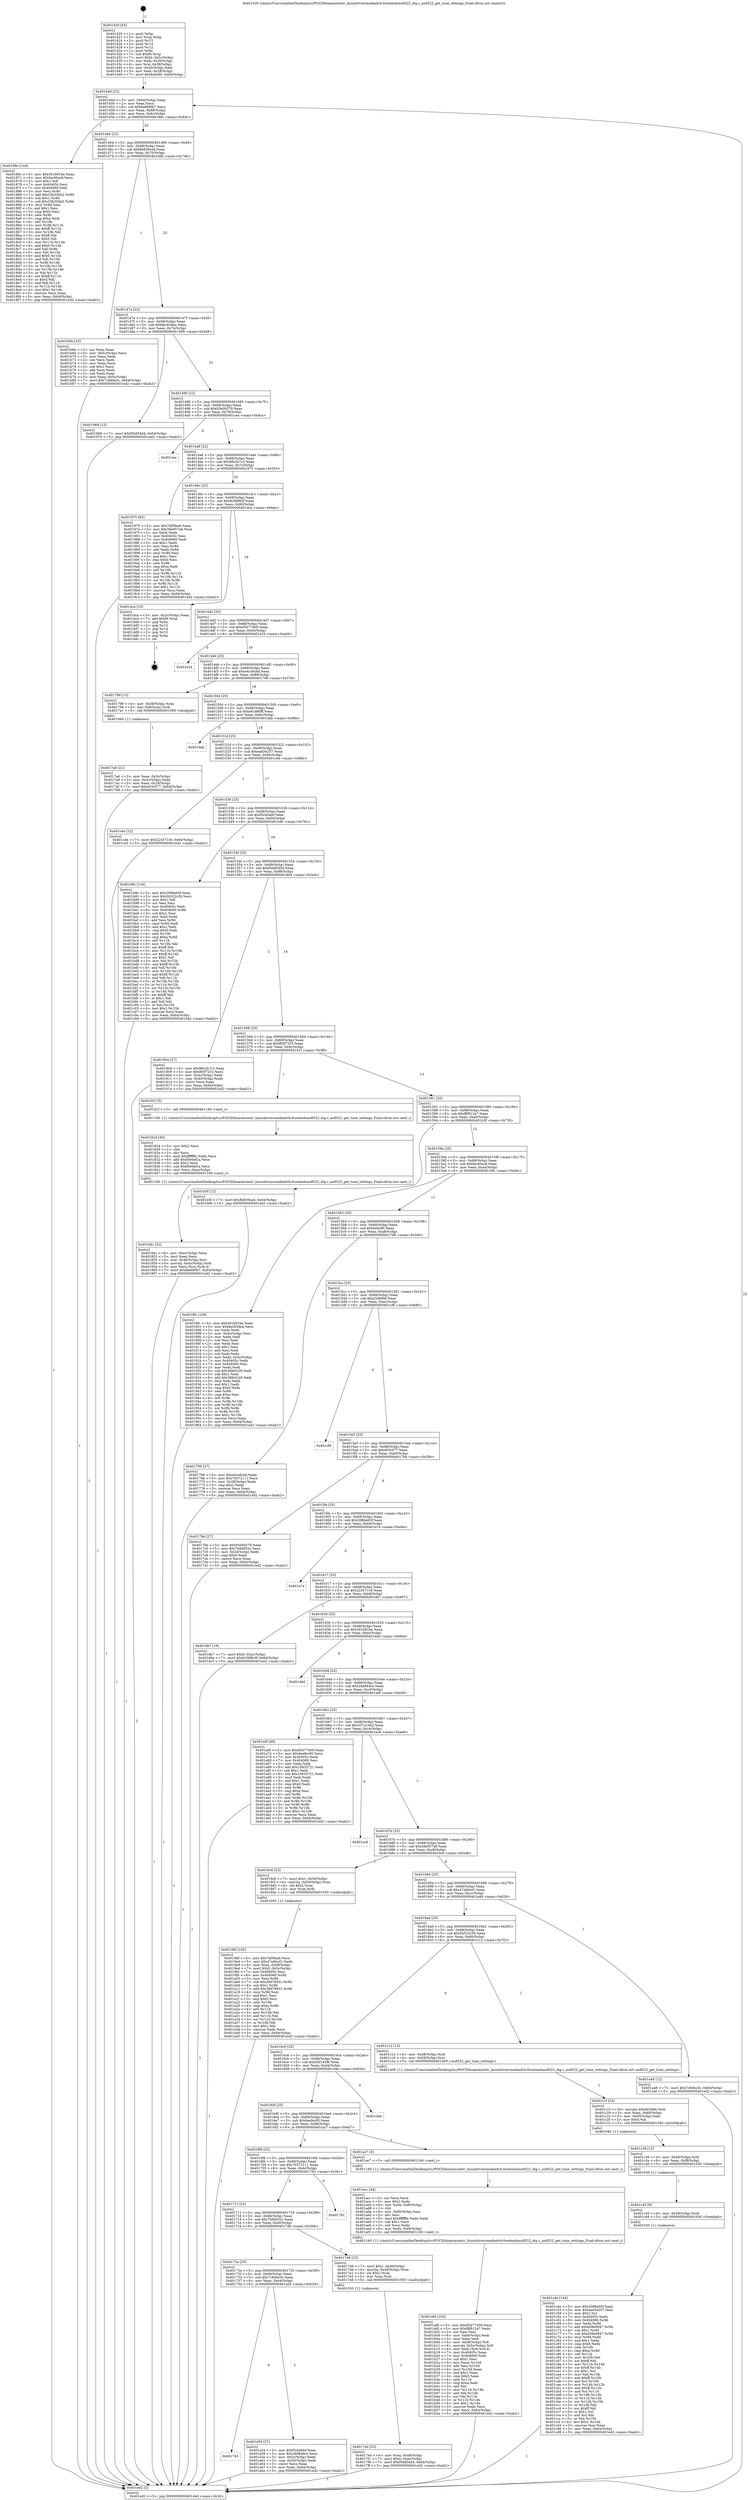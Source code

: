 digraph "0x401420" {
  label = "0x401420 (/mnt/c/Users/mathe/Desktop/tcc/POCII/binaries/extr_linuxdriversmediadvb-frontendsau8522_dig.c_au8522_get_tune_settings_Final-ollvm.out::main(0))"
  labelloc = "t"
  node[shape=record]

  Entry [label="",width=0.3,height=0.3,shape=circle,fillcolor=black,style=filled]
  "0x40144d" [label="{
     0x40144d [23]\l
     | [instrs]\l
     &nbsp;&nbsp;0x40144d \<+3\>: mov -0x64(%rbp),%eax\l
     &nbsp;&nbsp;0x401450 \<+2\>: mov %eax,%ecx\l
     &nbsp;&nbsp;0x401452 \<+6\>: sub $0x8a6fd0b7,%ecx\l
     &nbsp;&nbsp;0x401458 \<+3\>: mov %eax,-0x68(%rbp)\l
     &nbsp;&nbsp;0x40145b \<+3\>: mov %ecx,-0x6c(%rbp)\l
     &nbsp;&nbsp;0x40145e \<+6\>: je 000000000040186c \<main+0x44c\>\l
  }"]
  "0x40186c" [label="{
     0x40186c [144]\l
     | [instrs]\l
     &nbsp;&nbsp;0x40186c \<+5\>: mov $0x301b91be,%eax\l
     &nbsp;&nbsp;0x401871 \<+5\>: mov $0xfac85ac8,%ecx\l
     &nbsp;&nbsp;0x401876 \<+2\>: mov $0x1,%dl\l
     &nbsp;&nbsp;0x401878 \<+7\>: mov 0x40405c,%esi\l
     &nbsp;&nbsp;0x40187f \<+7\>: mov 0x404060,%edi\l
     &nbsp;&nbsp;0x401886 \<+3\>: mov %esi,%r8d\l
     &nbsp;&nbsp;0x401889 \<+7\>: add $0x33b35bb2,%r8d\l
     &nbsp;&nbsp;0x401890 \<+4\>: sub $0x1,%r8d\l
     &nbsp;&nbsp;0x401894 \<+7\>: sub $0x33b35bb2,%r8d\l
     &nbsp;&nbsp;0x40189b \<+4\>: imul %r8d,%esi\l
     &nbsp;&nbsp;0x40189f \<+3\>: and $0x1,%esi\l
     &nbsp;&nbsp;0x4018a2 \<+3\>: cmp $0x0,%esi\l
     &nbsp;&nbsp;0x4018a5 \<+4\>: sete %r9b\l
     &nbsp;&nbsp;0x4018a9 \<+3\>: cmp $0xa,%edi\l
     &nbsp;&nbsp;0x4018ac \<+4\>: setl %r10b\l
     &nbsp;&nbsp;0x4018b0 \<+3\>: mov %r9b,%r11b\l
     &nbsp;&nbsp;0x4018b3 \<+4\>: xor $0xff,%r11b\l
     &nbsp;&nbsp;0x4018b7 \<+3\>: mov %r10b,%bl\l
     &nbsp;&nbsp;0x4018ba \<+3\>: xor $0xff,%bl\l
     &nbsp;&nbsp;0x4018bd \<+3\>: xor $0x0,%dl\l
     &nbsp;&nbsp;0x4018c0 \<+3\>: mov %r11b,%r14b\l
     &nbsp;&nbsp;0x4018c3 \<+4\>: and $0x0,%r14b\l
     &nbsp;&nbsp;0x4018c7 \<+3\>: and %dl,%r9b\l
     &nbsp;&nbsp;0x4018ca \<+3\>: mov %bl,%r15b\l
     &nbsp;&nbsp;0x4018cd \<+4\>: and $0x0,%r15b\l
     &nbsp;&nbsp;0x4018d1 \<+3\>: and %dl,%r10b\l
     &nbsp;&nbsp;0x4018d4 \<+3\>: or %r9b,%r14b\l
     &nbsp;&nbsp;0x4018d7 \<+3\>: or %r10b,%r15b\l
     &nbsp;&nbsp;0x4018da \<+3\>: xor %r15b,%r14b\l
     &nbsp;&nbsp;0x4018dd \<+3\>: or %bl,%r11b\l
     &nbsp;&nbsp;0x4018e0 \<+4\>: xor $0xff,%r11b\l
     &nbsp;&nbsp;0x4018e4 \<+3\>: or $0x0,%dl\l
     &nbsp;&nbsp;0x4018e7 \<+3\>: and %dl,%r11b\l
     &nbsp;&nbsp;0x4018ea \<+3\>: or %r11b,%r14b\l
     &nbsp;&nbsp;0x4018ed \<+4\>: test $0x1,%r14b\l
     &nbsp;&nbsp;0x4018f1 \<+3\>: cmovne %ecx,%eax\l
     &nbsp;&nbsp;0x4018f4 \<+3\>: mov %eax,-0x64(%rbp)\l
     &nbsp;&nbsp;0x4018f7 \<+5\>: jmp 0000000000401ed2 \<main+0xab2\>\l
  }"]
  "0x401464" [label="{
     0x401464 [22]\l
     | [instrs]\l
     &nbsp;&nbsp;0x401464 \<+5\>: jmp 0000000000401469 \<main+0x49\>\l
     &nbsp;&nbsp;0x401469 \<+3\>: mov -0x68(%rbp),%eax\l
     &nbsp;&nbsp;0x40146c \<+5\>: sub $0x8b839ca4,%eax\l
     &nbsp;&nbsp;0x401471 \<+3\>: mov %eax,-0x70(%rbp)\l
     &nbsp;&nbsp;0x401474 \<+6\>: je 0000000000401b6b \<main+0x74b\>\l
  }"]
  Exit [label="",width=0.3,height=0.3,shape=circle,fillcolor=black,style=filled,peripheries=2]
  "0x401b6b" [label="{
     0x401b6b [33]\l
     | [instrs]\l
     &nbsp;&nbsp;0x401b6b \<+2\>: xor %eax,%eax\l
     &nbsp;&nbsp;0x401b6d \<+3\>: mov -0x5c(%rbp),%ecx\l
     &nbsp;&nbsp;0x401b70 \<+2\>: mov %eax,%edx\l
     &nbsp;&nbsp;0x401b72 \<+2\>: sub %ecx,%edx\l
     &nbsp;&nbsp;0x401b74 \<+2\>: mov %eax,%ecx\l
     &nbsp;&nbsp;0x401b76 \<+3\>: sub $0x1,%ecx\l
     &nbsp;&nbsp;0x401b79 \<+2\>: add %ecx,%edx\l
     &nbsp;&nbsp;0x401b7b \<+2\>: sub %edx,%eax\l
     &nbsp;&nbsp;0x401b7d \<+3\>: mov %eax,-0x5c(%rbp)\l
     &nbsp;&nbsp;0x401b80 \<+7\>: movl $0x7c9d0e3c,-0x64(%rbp)\l
     &nbsp;&nbsp;0x401b87 \<+5\>: jmp 0000000000401ed2 \<main+0xab2\>\l
  }"]
  "0x40147a" [label="{
     0x40147a [22]\l
     | [instrs]\l
     &nbsp;&nbsp;0x40147a \<+5\>: jmp 000000000040147f \<main+0x5f\>\l
     &nbsp;&nbsp;0x40147f \<+3\>: mov -0x68(%rbp),%eax\l
     &nbsp;&nbsp;0x401482 \<+5\>: sub $0x8ec83dea,%eax\l
     &nbsp;&nbsp;0x401487 \<+3\>: mov %eax,-0x74(%rbp)\l
     &nbsp;&nbsp;0x40148a \<+6\>: je 0000000000401969 \<main+0x549\>\l
  }"]
  "0x401c4e" [label="{
     0x401c4e [144]\l
     | [instrs]\l
     &nbsp;&nbsp;0x401c4e \<+5\>: mov $0x2088e65f,%eax\l
     &nbsp;&nbsp;0x401c53 \<+5\>: mov $0xead34257,%esi\l
     &nbsp;&nbsp;0x401c58 \<+2\>: mov $0x1,%cl\l
     &nbsp;&nbsp;0x401c5a \<+7\>: mov 0x40405c,%edx\l
     &nbsp;&nbsp;0x401c61 \<+8\>: mov 0x404060,%r8d\l
     &nbsp;&nbsp;0x401c69 \<+3\>: mov %edx,%r9d\l
     &nbsp;&nbsp;0x401c6c \<+7\>: add $0xb58e9947,%r9d\l
     &nbsp;&nbsp;0x401c73 \<+4\>: sub $0x1,%r9d\l
     &nbsp;&nbsp;0x401c77 \<+7\>: sub $0xb58e9947,%r9d\l
     &nbsp;&nbsp;0x401c7e \<+4\>: imul %r9d,%edx\l
     &nbsp;&nbsp;0x401c82 \<+3\>: and $0x1,%edx\l
     &nbsp;&nbsp;0x401c85 \<+3\>: cmp $0x0,%edx\l
     &nbsp;&nbsp;0x401c88 \<+4\>: sete %r10b\l
     &nbsp;&nbsp;0x401c8c \<+4\>: cmp $0xa,%r8d\l
     &nbsp;&nbsp;0x401c90 \<+4\>: setl %r11b\l
     &nbsp;&nbsp;0x401c94 \<+3\>: mov %r10b,%bl\l
     &nbsp;&nbsp;0x401c97 \<+3\>: xor $0xff,%bl\l
     &nbsp;&nbsp;0x401c9a \<+3\>: mov %r11b,%r14b\l
     &nbsp;&nbsp;0x401c9d \<+4\>: xor $0xff,%r14b\l
     &nbsp;&nbsp;0x401ca1 \<+3\>: xor $0x1,%cl\l
     &nbsp;&nbsp;0x401ca4 \<+3\>: mov %bl,%r15b\l
     &nbsp;&nbsp;0x401ca7 \<+4\>: and $0xff,%r15b\l
     &nbsp;&nbsp;0x401cab \<+3\>: and %cl,%r10b\l
     &nbsp;&nbsp;0x401cae \<+3\>: mov %r14b,%r12b\l
     &nbsp;&nbsp;0x401cb1 \<+4\>: and $0xff,%r12b\l
     &nbsp;&nbsp;0x401cb5 \<+3\>: and %cl,%r11b\l
     &nbsp;&nbsp;0x401cb8 \<+3\>: or %r10b,%r15b\l
     &nbsp;&nbsp;0x401cbb \<+3\>: or %r11b,%r12b\l
     &nbsp;&nbsp;0x401cbe \<+3\>: xor %r12b,%r15b\l
     &nbsp;&nbsp;0x401cc1 \<+3\>: or %r14b,%bl\l
     &nbsp;&nbsp;0x401cc4 \<+3\>: xor $0xff,%bl\l
     &nbsp;&nbsp;0x401cc7 \<+3\>: or $0x1,%cl\l
     &nbsp;&nbsp;0x401cca \<+2\>: and %cl,%bl\l
     &nbsp;&nbsp;0x401ccc \<+3\>: or %bl,%r15b\l
     &nbsp;&nbsp;0x401ccf \<+4\>: test $0x1,%r15b\l
     &nbsp;&nbsp;0x401cd3 \<+3\>: cmovne %esi,%eax\l
     &nbsp;&nbsp;0x401cd6 \<+3\>: mov %eax,-0x64(%rbp)\l
     &nbsp;&nbsp;0x401cd9 \<+5\>: jmp 0000000000401ed2 \<main+0xab2\>\l
  }"]
  "0x401969" [label="{
     0x401969 [12]\l
     | [instrs]\l
     &nbsp;&nbsp;0x401969 \<+7\>: movl $0xf5dd54d4,-0x64(%rbp)\l
     &nbsp;&nbsp;0x401970 \<+5\>: jmp 0000000000401ed2 \<main+0xab2\>\l
  }"]
  "0x401490" [label="{
     0x401490 [22]\l
     | [instrs]\l
     &nbsp;&nbsp;0x401490 \<+5\>: jmp 0000000000401495 \<main+0x75\>\l
     &nbsp;&nbsp;0x401495 \<+3\>: mov -0x68(%rbp),%eax\l
     &nbsp;&nbsp;0x401498 \<+5\>: sub $0x93e0b579,%eax\l
     &nbsp;&nbsp;0x40149d \<+3\>: mov %eax,-0x78(%rbp)\l
     &nbsp;&nbsp;0x4014a0 \<+6\>: je 0000000000401cea \<main+0x8ca\>\l
  }"]
  "0x401c45" [label="{
     0x401c45 [9]\l
     | [instrs]\l
     &nbsp;&nbsp;0x401c45 \<+4\>: mov -0x58(%rbp),%rdi\l
     &nbsp;&nbsp;0x401c49 \<+5\>: call 0000000000401030 \<free@plt\>\l
     | [calls]\l
     &nbsp;&nbsp;0x401030 \{1\} (unknown)\l
  }"]
  "0x401cea" [label="{
     0x401cea\l
  }", style=dashed]
  "0x4014a6" [label="{
     0x4014a6 [22]\l
     | [instrs]\l
     &nbsp;&nbsp;0x4014a6 \<+5\>: jmp 00000000004014ab \<main+0x8b\>\l
     &nbsp;&nbsp;0x4014ab \<+3\>: mov -0x68(%rbp),%eax\l
     &nbsp;&nbsp;0x4014ae \<+5\>: sub $0x98c2b7c3,%eax\l
     &nbsp;&nbsp;0x4014b3 \<+3\>: mov %eax,-0x7c(%rbp)\l
     &nbsp;&nbsp;0x4014b6 \<+6\>: je 0000000000401975 \<main+0x555\>\l
  }"]
  "0x401c36" [label="{
     0x401c36 [15]\l
     | [instrs]\l
     &nbsp;&nbsp;0x401c36 \<+4\>: mov -0x48(%rbp),%rdi\l
     &nbsp;&nbsp;0x401c3a \<+6\>: mov %eax,-0xf8(%rbp)\l
     &nbsp;&nbsp;0x401c40 \<+5\>: call 0000000000401030 \<free@plt\>\l
     | [calls]\l
     &nbsp;&nbsp;0x401030 \{1\} (unknown)\l
  }"]
  "0x401975" [label="{
     0x401975 [83]\l
     | [instrs]\l
     &nbsp;&nbsp;0x401975 \<+5\>: mov $0x7df5fea9,%eax\l
     &nbsp;&nbsp;0x40197a \<+5\>: mov $0x3de957a8,%ecx\l
     &nbsp;&nbsp;0x40197f \<+2\>: xor %edx,%edx\l
     &nbsp;&nbsp;0x401981 \<+7\>: mov 0x40405c,%esi\l
     &nbsp;&nbsp;0x401988 \<+7\>: mov 0x404060,%edi\l
     &nbsp;&nbsp;0x40198f \<+3\>: sub $0x1,%edx\l
     &nbsp;&nbsp;0x401992 \<+3\>: mov %esi,%r8d\l
     &nbsp;&nbsp;0x401995 \<+3\>: add %edx,%r8d\l
     &nbsp;&nbsp;0x401998 \<+4\>: imul %r8d,%esi\l
     &nbsp;&nbsp;0x40199c \<+3\>: and $0x1,%esi\l
     &nbsp;&nbsp;0x40199f \<+3\>: cmp $0x0,%esi\l
     &nbsp;&nbsp;0x4019a2 \<+4\>: sete %r9b\l
     &nbsp;&nbsp;0x4019a6 \<+3\>: cmp $0xa,%edi\l
     &nbsp;&nbsp;0x4019a9 \<+4\>: setl %r10b\l
     &nbsp;&nbsp;0x4019ad \<+3\>: mov %r9b,%r11b\l
     &nbsp;&nbsp;0x4019b0 \<+3\>: and %r10b,%r11b\l
     &nbsp;&nbsp;0x4019b3 \<+3\>: xor %r10b,%r9b\l
     &nbsp;&nbsp;0x4019b6 \<+3\>: or %r9b,%r11b\l
     &nbsp;&nbsp;0x4019b9 \<+4\>: test $0x1,%r11b\l
     &nbsp;&nbsp;0x4019bd \<+3\>: cmovne %ecx,%eax\l
     &nbsp;&nbsp;0x4019c0 \<+3\>: mov %eax,-0x64(%rbp)\l
     &nbsp;&nbsp;0x4019c3 \<+5\>: jmp 0000000000401ed2 \<main+0xab2\>\l
  }"]
  "0x4014bc" [label="{
     0x4014bc [22]\l
     | [instrs]\l
     &nbsp;&nbsp;0x4014bc \<+5\>: jmp 00000000004014c1 \<main+0xa1\>\l
     &nbsp;&nbsp;0x4014c1 \<+3\>: mov -0x68(%rbp),%eax\l
     &nbsp;&nbsp;0x4014c4 \<+5\>: sub $0x9c588b3f,%eax\l
     &nbsp;&nbsp;0x4014c9 \<+3\>: mov %eax,-0x80(%rbp)\l
     &nbsp;&nbsp;0x4014cc \<+6\>: je 0000000000401dca \<main+0x9aa\>\l
  }"]
  "0x401c1f" [label="{
     0x401c1f [23]\l
     | [instrs]\l
     &nbsp;&nbsp;0x401c1f \<+10\>: movabs $0x4020b6,%rdi\l
     &nbsp;&nbsp;0x401c29 \<+3\>: mov %eax,-0x60(%rbp)\l
     &nbsp;&nbsp;0x401c2c \<+3\>: mov -0x60(%rbp),%esi\l
     &nbsp;&nbsp;0x401c2f \<+2\>: mov $0x0,%al\l
     &nbsp;&nbsp;0x401c31 \<+5\>: call 0000000000401040 \<printf@plt\>\l
     | [calls]\l
     &nbsp;&nbsp;0x401040 \{1\} (unknown)\l
  }"]
  "0x401dca" [label="{
     0x401dca [19]\l
     | [instrs]\l
     &nbsp;&nbsp;0x401dca \<+3\>: mov -0x2c(%rbp),%eax\l
     &nbsp;&nbsp;0x401dcd \<+7\>: add $0xf0,%rsp\l
     &nbsp;&nbsp;0x401dd4 \<+1\>: pop %rbx\l
     &nbsp;&nbsp;0x401dd5 \<+2\>: pop %r12\l
     &nbsp;&nbsp;0x401dd7 \<+2\>: pop %r14\l
     &nbsp;&nbsp;0x401dd9 \<+2\>: pop %r15\l
     &nbsp;&nbsp;0x401ddb \<+1\>: pop %rbp\l
     &nbsp;&nbsp;0x401ddc \<+1\>: ret\l
  }"]
  "0x4014d2" [label="{
     0x4014d2 [25]\l
     | [instrs]\l
     &nbsp;&nbsp;0x4014d2 \<+5\>: jmp 00000000004014d7 \<main+0xb7\>\l
     &nbsp;&nbsp;0x4014d7 \<+3\>: mov -0x68(%rbp),%eax\l
     &nbsp;&nbsp;0x4014da \<+5\>: sub $0xd5477409,%eax\l
     &nbsp;&nbsp;0x4014df \<+6\>: mov %eax,-0x84(%rbp)\l
     &nbsp;&nbsp;0x4014e5 \<+6\>: je 0000000000401e24 \<main+0xa04\>\l
  }"]
  "0x401af8" [label="{
     0x401af8 [103]\l
     | [instrs]\l
     &nbsp;&nbsp;0x401af8 \<+5\>: mov $0xd5477409,%ecx\l
     &nbsp;&nbsp;0x401afd \<+5\>: mov $0xf8f912e7,%edx\l
     &nbsp;&nbsp;0x401b02 \<+2\>: xor %esi,%esi\l
     &nbsp;&nbsp;0x401b04 \<+6\>: mov -0xf4(%rbp),%edi\l
     &nbsp;&nbsp;0x401b0a \<+3\>: imul %eax,%edi\l
     &nbsp;&nbsp;0x401b0d \<+4\>: mov -0x58(%rbp),%r8\l
     &nbsp;&nbsp;0x401b11 \<+4\>: movslq -0x5c(%rbp),%r9\l
     &nbsp;&nbsp;0x401b15 \<+4\>: mov %edi,(%r8,%r9,4)\l
     &nbsp;&nbsp;0x401b19 \<+7\>: mov 0x40405c,%eax\l
     &nbsp;&nbsp;0x401b20 \<+7\>: mov 0x404060,%edi\l
     &nbsp;&nbsp;0x401b27 \<+3\>: sub $0x1,%esi\l
     &nbsp;&nbsp;0x401b2a \<+3\>: mov %eax,%r10d\l
     &nbsp;&nbsp;0x401b2d \<+3\>: add %esi,%r10d\l
     &nbsp;&nbsp;0x401b30 \<+4\>: imul %r10d,%eax\l
     &nbsp;&nbsp;0x401b34 \<+3\>: and $0x1,%eax\l
     &nbsp;&nbsp;0x401b37 \<+3\>: cmp $0x0,%eax\l
     &nbsp;&nbsp;0x401b3a \<+4\>: sete %r11b\l
     &nbsp;&nbsp;0x401b3e \<+3\>: cmp $0xa,%edi\l
     &nbsp;&nbsp;0x401b41 \<+3\>: setl %bl\l
     &nbsp;&nbsp;0x401b44 \<+3\>: mov %r11b,%r14b\l
     &nbsp;&nbsp;0x401b47 \<+3\>: and %bl,%r14b\l
     &nbsp;&nbsp;0x401b4a \<+3\>: xor %bl,%r11b\l
     &nbsp;&nbsp;0x401b4d \<+3\>: or %r11b,%r14b\l
     &nbsp;&nbsp;0x401b50 \<+4\>: test $0x1,%r14b\l
     &nbsp;&nbsp;0x401b54 \<+3\>: cmovne %edx,%ecx\l
     &nbsp;&nbsp;0x401b57 \<+3\>: mov %ecx,-0x64(%rbp)\l
     &nbsp;&nbsp;0x401b5a \<+5\>: jmp 0000000000401ed2 \<main+0xab2\>\l
  }"]
  "0x401e24" [label="{
     0x401e24\l
  }", style=dashed]
  "0x4014eb" [label="{
     0x4014eb [25]\l
     | [instrs]\l
     &nbsp;&nbsp;0x4014eb \<+5\>: jmp 00000000004014f0 \<main+0xd0\>\l
     &nbsp;&nbsp;0x4014f0 \<+3\>: mov -0x68(%rbp),%eax\l
     &nbsp;&nbsp;0x4014f3 \<+5\>: sub $0xe4cc6cbd,%eax\l
     &nbsp;&nbsp;0x4014f8 \<+6\>: mov %eax,-0x88(%rbp)\l
     &nbsp;&nbsp;0x4014fe \<+6\>: je 0000000000401799 \<main+0x379\>\l
  }"]
  "0x401acc" [label="{
     0x401acc [44]\l
     | [instrs]\l
     &nbsp;&nbsp;0x401acc \<+2\>: xor %ecx,%ecx\l
     &nbsp;&nbsp;0x401ace \<+5\>: mov $0x2,%edx\l
     &nbsp;&nbsp;0x401ad3 \<+6\>: mov %edx,-0xf0(%rbp)\l
     &nbsp;&nbsp;0x401ad9 \<+1\>: cltd\l
     &nbsp;&nbsp;0x401ada \<+6\>: mov -0xf0(%rbp),%esi\l
     &nbsp;&nbsp;0x401ae0 \<+2\>: idiv %esi\l
     &nbsp;&nbsp;0x401ae2 \<+6\>: imul $0xfffffffe,%edx,%edx\l
     &nbsp;&nbsp;0x401ae8 \<+3\>: sub $0x1,%ecx\l
     &nbsp;&nbsp;0x401aeb \<+2\>: sub %ecx,%edx\l
     &nbsp;&nbsp;0x401aed \<+6\>: mov %edx,-0xf4(%rbp)\l
     &nbsp;&nbsp;0x401af3 \<+5\>: call 0000000000401160 \<next_i\>\l
     | [calls]\l
     &nbsp;&nbsp;0x401160 \{1\} (/mnt/c/Users/mathe/Desktop/tcc/POCII/binaries/extr_linuxdriversmediadvb-frontendsau8522_dig.c_au8522_get_tune_settings_Final-ollvm.out::next_i)\l
  }"]
  "0x401799" [label="{
     0x401799 [13]\l
     | [instrs]\l
     &nbsp;&nbsp;0x401799 \<+4\>: mov -0x38(%rbp),%rax\l
     &nbsp;&nbsp;0x40179d \<+4\>: mov 0x8(%rax),%rdi\l
     &nbsp;&nbsp;0x4017a1 \<+5\>: call 0000000000401060 \<atoi@plt\>\l
     | [calls]\l
     &nbsp;&nbsp;0x401060 \{1\} (unknown)\l
  }"]
  "0x401504" [label="{
     0x401504 [25]\l
     | [instrs]\l
     &nbsp;&nbsp;0x401504 \<+5\>: jmp 0000000000401509 \<main+0xe9\>\l
     &nbsp;&nbsp;0x401509 \<+3\>: mov -0x68(%rbp),%eax\l
     &nbsp;&nbsp;0x40150c \<+5\>: sub $0xe61880ff,%eax\l
     &nbsp;&nbsp;0x401511 \<+6\>: mov %eax,-0x8c(%rbp)\l
     &nbsp;&nbsp;0x401517 \<+6\>: je 0000000000401dab \<main+0x98b\>\l
  }"]
  "0x401743" [label="{
     0x401743\l
  }", style=dashed]
  "0x401dab" [label="{
     0x401dab\l
  }", style=dashed]
  "0x40151d" [label="{
     0x40151d [25]\l
     | [instrs]\l
     &nbsp;&nbsp;0x40151d \<+5\>: jmp 0000000000401522 \<main+0x102\>\l
     &nbsp;&nbsp;0x401522 \<+3\>: mov -0x68(%rbp),%eax\l
     &nbsp;&nbsp;0x401525 \<+5\>: sub $0xead34257,%eax\l
     &nbsp;&nbsp;0x40152a \<+6\>: mov %eax,-0x90(%rbp)\l
     &nbsp;&nbsp;0x401530 \<+6\>: je 0000000000401cde \<main+0x8be\>\l
  }"]
  "0x401a54" [label="{
     0x401a54 [27]\l
     | [instrs]\l
     &nbsp;&nbsp;0x401a54 \<+5\>: mov $0xf5cb0ebf,%eax\l
     &nbsp;&nbsp;0x401a59 \<+5\>: mov $0x34d84dce,%ecx\l
     &nbsp;&nbsp;0x401a5e \<+3\>: mov -0x5c(%rbp),%edx\l
     &nbsp;&nbsp;0x401a61 \<+3\>: cmp -0x50(%rbp),%edx\l
     &nbsp;&nbsp;0x401a64 \<+3\>: cmovl %ecx,%eax\l
     &nbsp;&nbsp;0x401a67 \<+3\>: mov %eax,-0x64(%rbp)\l
     &nbsp;&nbsp;0x401a6a \<+5\>: jmp 0000000000401ed2 \<main+0xab2\>\l
  }"]
  "0x401cde" [label="{
     0x401cde [12]\l
     | [instrs]\l
     &nbsp;&nbsp;0x401cde \<+7\>: movl $0x224571c6,-0x64(%rbp)\l
     &nbsp;&nbsp;0x401ce5 \<+5\>: jmp 0000000000401ed2 \<main+0xab2\>\l
  }"]
  "0x401536" [label="{
     0x401536 [25]\l
     | [instrs]\l
     &nbsp;&nbsp;0x401536 \<+5\>: jmp 000000000040153b \<main+0x11b\>\l
     &nbsp;&nbsp;0x40153b \<+3\>: mov -0x68(%rbp),%eax\l
     &nbsp;&nbsp;0x40153e \<+5\>: sub $0xf5cb0ebf,%eax\l
     &nbsp;&nbsp;0x401543 \<+6\>: mov %eax,-0x94(%rbp)\l
     &nbsp;&nbsp;0x401549 \<+6\>: je 0000000000401b8c \<main+0x76c\>\l
  }"]
  "0x4019df" [label="{
     0x4019df [105]\l
     | [instrs]\l
     &nbsp;&nbsp;0x4019df \<+5\>: mov $0x7df5fea9,%ecx\l
     &nbsp;&nbsp;0x4019e4 \<+5\>: mov $0x47a90cd1,%edx\l
     &nbsp;&nbsp;0x4019e9 \<+4\>: mov %rax,-0x58(%rbp)\l
     &nbsp;&nbsp;0x4019ed \<+7\>: movl $0x0,-0x5c(%rbp)\l
     &nbsp;&nbsp;0x4019f4 \<+7\>: mov 0x40405c,%esi\l
     &nbsp;&nbsp;0x4019fb \<+8\>: mov 0x404060,%r8d\l
     &nbsp;&nbsp;0x401a03 \<+3\>: mov %esi,%r9d\l
     &nbsp;&nbsp;0x401a06 \<+7\>: sub $0x38d79431,%r9d\l
     &nbsp;&nbsp;0x401a0d \<+4\>: sub $0x1,%r9d\l
     &nbsp;&nbsp;0x401a11 \<+7\>: add $0x38d79431,%r9d\l
     &nbsp;&nbsp;0x401a18 \<+4\>: imul %r9d,%esi\l
     &nbsp;&nbsp;0x401a1c \<+3\>: and $0x1,%esi\l
     &nbsp;&nbsp;0x401a1f \<+3\>: cmp $0x0,%esi\l
     &nbsp;&nbsp;0x401a22 \<+4\>: sete %r10b\l
     &nbsp;&nbsp;0x401a26 \<+4\>: cmp $0xa,%r8d\l
     &nbsp;&nbsp;0x401a2a \<+4\>: setl %r11b\l
     &nbsp;&nbsp;0x401a2e \<+3\>: mov %r10b,%bl\l
     &nbsp;&nbsp;0x401a31 \<+3\>: and %r11b,%bl\l
     &nbsp;&nbsp;0x401a34 \<+3\>: xor %r11b,%r10b\l
     &nbsp;&nbsp;0x401a37 \<+3\>: or %r10b,%bl\l
     &nbsp;&nbsp;0x401a3a \<+3\>: test $0x1,%bl\l
     &nbsp;&nbsp;0x401a3d \<+3\>: cmovne %edx,%ecx\l
     &nbsp;&nbsp;0x401a40 \<+3\>: mov %ecx,-0x64(%rbp)\l
     &nbsp;&nbsp;0x401a43 \<+5\>: jmp 0000000000401ed2 \<main+0xab2\>\l
  }"]
  "0x401b8c" [label="{
     0x401b8c [134]\l
     | [instrs]\l
     &nbsp;&nbsp;0x401b8c \<+5\>: mov $0x2088e65f,%eax\l
     &nbsp;&nbsp;0x401b91 \<+5\>: mov $0x5b522c30,%ecx\l
     &nbsp;&nbsp;0x401b96 \<+2\>: mov $0x1,%dl\l
     &nbsp;&nbsp;0x401b98 \<+2\>: xor %esi,%esi\l
     &nbsp;&nbsp;0x401b9a \<+7\>: mov 0x40405c,%edi\l
     &nbsp;&nbsp;0x401ba1 \<+8\>: mov 0x404060,%r8d\l
     &nbsp;&nbsp;0x401ba9 \<+3\>: sub $0x1,%esi\l
     &nbsp;&nbsp;0x401bac \<+3\>: mov %edi,%r9d\l
     &nbsp;&nbsp;0x401baf \<+3\>: add %esi,%r9d\l
     &nbsp;&nbsp;0x401bb2 \<+4\>: imul %r9d,%edi\l
     &nbsp;&nbsp;0x401bb6 \<+3\>: and $0x1,%edi\l
     &nbsp;&nbsp;0x401bb9 \<+3\>: cmp $0x0,%edi\l
     &nbsp;&nbsp;0x401bbc \<+4\>: sete %r10b\l
     &nbsp;&nbsp;0x401bc0 \<+4\>: cmp $0xa,%r8d\l
     &nbsp;&nbsp;0x401bc4 \<+4\>: setl %r11b\l
     &nbsp;&nbsp;0x401bc8 \<+3\>: mov %r10b,%bl\l
     &nbsp;&nbsp;0x401bcb \<+3\>: xor $0xff,%bl\l
     &nbsp;&nbsp;0x401bce \<+3\>: mov %r11b,%r14b\l
     &nbsp;&nbsp;0x401bd1 \<+4\>: xor $0xff,%r14b\l
     &nbsp;&nbsp;0x401bd5 \<+3\>: xor $0x1,%dl\l
     &nbsp;&nbsp;0x401bd8 \<+3\>: mov %bl,%r15b\l
     &nbsp;&nbsp;0x401bdb \<+4\>: and $0xff,%r15b\l
     &nbsp;&nbsp;0x401bdf \<+3\>: and %dl,%r10b\l
     &nbsp;&nbsp;0x401be2 \<+3\>: mov %r14b,%r12b\l
     &nbsp;&nbsp;0x401be5 \<+4\>: and $0xff,%r12b\l
     &nbsp;&nbsp;0x401be9 \<+3\>: and %dl,%r11b\l
     &nbsp;&nbsp;0x401bec \<+3\>: or %r10b,%r15b\l
     &nbsp;&nbsp;0x401bef \<+3\>: or %r11b,%r12b\l
     &nbsp;&nbsp;0x401bf2 \<+3\>: xor %r12b,%r15b\l
     &nbsp;&nbsp;0x401bf5 \<+3\>: or %r14b,%bl\l
     &nbsp;&nbsp;0x401bf8 \<+3\>: xor $0xff,%bl\l
     &nbsp;&nbsp;0x401bfb \<+3\>: or $0x1,%dl\l
     &nbsp;&nbsp;0x401bfe \<+2\>: and %dl,%bl\l
     &nbsp;&nbsp;0x401c00 \<+3\>: or %bl,%r15b\l
     &nbsp;&nbsp;0x401c03 \<+4\>: test $0x1,%r15b\l
     &nbsp;&nbsp;0x401c07 \<+3\>: cmovne %ecx,%eax\l
     &nbsp;&nbsp;0x401c0a \<+3\>: mov %eax,-0x64(%rbp)\l
     &nbsp;&nbsp;0x401c0d \<+5\>: jmp 0000000000401ed2 \<main+0xab2\>\l
  }"]
  "0x40154f" [label="{
     0x40154f [25]\l
     | [instrs]\l
     &nbsp;&nbsp;0x40154f \<+5\>: jmp 0000000000401554 \<main+0x134\>\l
     &nbsp;&nbsp;0x401554 \<+3\>: mov -0x68(%rbp),%eax\l
     &nbsp;&nbsp;0x401557 \<+5\>: sub $0xf5dd54d4,%eax\l
     &nbsp;&nbsp;0x40155c \<+6\>: mov %eax,-0x98(%rbp)\l
     &nbsp;&nbsp;0x401562 \<+6\>: je 0000000000401804 \<main+0x3e4\>\l
  }"]
  "0x40184c" [label="{
     0x40184c [32]\l
     | [instrs]\l
     &nbsp;&nbsp;0x40184c \<+6\>: mov -0xec(%rbp),%ecx\l
     &nbsp;&nbsp;0x401852 \<+3\>: imul %eax,%ecx\l
     &nbsp;&nbsp;0x401855 \<+4\>: mov -0x48(%rbp),%rsi\l
     &nbsp;&nbsp;0x401859 \<+4\>: movslq -0x4c(%rbp),%rdi\l
     &nbsp;&nbsp;0x40185d \<+3\>: mov %ecx,(%rsi,%rdi,4)\l
     &nbsp;&nbsp;0x401860 \<+7\>: movl $0x8a6fd0b7,-0x64(%rbp)\l
     &nbsp;&nbsp;0x401867 \<+5\>: jmp 0000000000401ed2 \<main+0xab2\>\l
  }"]
  "0x401804" [label="{
     0x401804 [27]\l
     | [instrs]\l
     &nbsp;&nbsp;0x401804 \<+5\>: mov $0x98c2b7c3,%eax\l
     &nbsp;&nbsp;0x401809 \<+5\>: mov $0xf83f7253,%ecx\l
     &nbsp;&nbsp;0x40180e \<+3\>: mov -0x4c(%rbp),%edx\l
     &nbsp;&nbsp;0x401811 \<+3\>: cmp -0x40(%rbp),%edx\l
     &nbsp;&nbsp;0x401814 \<+3\>: cmovl %ecx,%eax\l
     &nbsp;&nbsp;0x401817 \<+3\>: mov %eax,-0x64(%rbp)\l
     &nbsp;&nbsp;0x40181a \<+5\>: jmp 0000000000401ed2 \<main+0xab2\>\l
  }"]
  "0x401568" [label="{
     0x401568 [25]\l
     | [instrs]\l
     &nbsp;&nbsp;0x401568 \<+5\>: jmp 000000000040156d \<main+0x14d\>\l
     &nbsp;&nbsp;0x40156d \<+3\>: mov -0x68(%rbp),%eax\l
     &nbsp;&nbsp;0x401570 \<+5\>: sub $0xf83f7253,%eax\l
     &nbsp;&nbsp;0x401575 \<+6\>: mov %eax,-0x9c(%rbp)\l
     &nbsp;&nbsp;0x40157b \<+6\>: je 000000000040181f \<main+0x3ff\>\l
  }"]
  "0x401824" [label="{
     0x401824 [40]\l
     | [instrs]\l
     &nbsp;&nbsp;0x401824 \<+5\>: mov $0x2,%ecx\l
     &nbsp;&nbsp;0x401829 \<+1\>: cltd\l
     &nbsp;&nbsp;0x40182a \<+2\>: idiv %ecx\l
     &nbsp;&nbsp;0x40182c \<+6\>: imul $0xfffffffe,%edx,%ecx\l
     &nbsp;&nbsp;0x401832 \<+6\>: add $0xf0e0ef1a,%ecx\l
     &nbsp;&nbsp;0x401838 \<+3\>: add $0x1,%ecx\l
     &nbsp;&nbsp;0x40183b \<+6\>: sub $0xf0e0ef1a,%ecx\l
     &nbsp;&nbsp;0x401841 \<+6\>: mov %ecx,-0xec(%rbp)\l
     &nbsp;&nbsp;0x401847 \<+5\>: call 0000000000401160 \<next_i\>\l
     | [calls]\l
     &nbsp;&nbsp;0x401160 \{1\} (/mnt/c/Users/mathe/Desktop/tcc/POCII/binaries/extr_linuxdriversmediadvb-frontendsau8522_dig.c_au8522_get_tune_settings_Final-ollvm.out::next_i)\l
  }"]
  "0x40181f" [label="{
     0x40181f [5]\l
     | [instrs]\l
     &nbsp;&nbsp;0x40181f \<+5\>: call 0000000000401160 \<next_i\>\l
     | [calls]\l
     &nbsp;&nbsp;0x401160 \{1\} (/mnt/c/Users/mathe/Desktop/tcc/POCII/binaries/extr_linuxdriversmediadvb-frontendsau8522_dig.c_au8522_get_tune_settings_Final-ollvm.out::next_i)\l
  }"]
  "0x401581" [label="{
     0x401581 [25]\l
     | [instrs]\l
     &nbsp;&nbsp;0x401581 \<+5\>: jmp 0000000000401586 \<main+0x166\>\l
     &nbsp;&nbsp;0x401586 \<+3\>: mov -0x68(%rbp),%eax\l
     &nbsp;&nbsp;0x401589 \<+5\>: sub $0xf8f912e7,%eax\l
     &nbsp;&nbsp;0x40158e \<+6\>: mov %eax,-0xa0(%rbp)\l
     &nbsp;&nbsp;0x401594 \<+6\>: je 0000000000401b5f \<main+0x73f\>\l
  }"]
  "0x4017ed" [label="{
     0x4017ed [23]\l
     | [instrs]\l
     &nbsp;&nbsp;0x4017ed \<+4\>: mov %rax,-0x48(%rbp)\l
     &nbsp;&nbsp;0x4017f1 \<+7\>: movl $0x0,-0x4c(%rbp)\l
     &nbsp;&nbsp;0x4017f8 \<+7\>: movl $0xf5dd54d4,-0x64(%rbp)\l
     &nbsp;&nbsp;0x4017ff \<+5\>: jmp 0000000000401ed2 \<main+0xab2\>\l
  }"]
  "0x401b5f" [label="{
     0x401b5f [12]\l
     | [instrs]\l
     &nbsp;&nbsp;0x401b5f \<+7\>: movl $0x8b839ca4,-0x64(%rbp)\l
     &nbsp;&nbsp;0x401b66 \<+5\>: jmp 0000000000401ed2 \<main+0xab2\>\l
  }"]
  "0x40159a" [label="{
     0x40159a [25]\l
     | [instrs]\l
     &nbsp;&nbsp;0x40159a \<+5\>: jmp 000000000040159f \<main+0x17f\>\l
     &nbsp;&nbsp;0x40159f \<+3\>: mov -0x68(%rbp),%eax\l
     &nbsp;&nbsp;0x4015a2 \<+5\>: sub $0xfac85ac8,%eax\l
     &nbsp;&nbsp;0x4015a7 \<+6\>: mov %eax,-0xa4(%rbp)\l
     &nbsp;&nbsp;0x4015ad \<+6\>: je 00000000004018fc \<main+0x4dc\>\l
  }"]
  "0x40172a" [label="{
     0x40172a [25]\l
     | [instrs]\l
     &nbsp;&nbsp;0x40172a \<+5\>: jmp 000000000040172f \<main+0x30f\>\l
     &nbsp;&nbsp;0x40172f \<+3\>: mov -0x68(%rbp),%eax\l
     &nbsp;&nbsp;0x401732 \<+5\>: sub $0x7c9d0e3c,%eax\l
     &nbsp;&nbsp;0x401737 \<+6\>: mov %eax,-0xe4(%rbp)\l
     &nbsp;&nbsp;0x40173d \<+6\>: je 0000000000401a54 \<main+0x634\>\l
  }"]
  "0x4018fc" [label="{
     0x4018fc [109]\l
     | [instrs]\l
     &nbsp;&nbsp;0x4018fc \<+5\>: mov $0x301b91be,%eax\l
     &nbsp;&nbsp;0x401901 \<+5\>: mov $0x8ec83dea,%ecx\l
     &nbsp;&nbsp;0x401906 \<+2\>: xor %edx,%edx\l
     &nbsp;&nbsp;0x401908 \<+3\>: mov -0x4c(%rbp),%esi\l
     &nbsp;&nbsp;0x40190b \<+2\>: mov %edx,%edi\l
     &nbsp;&nbsp;0x40190d \<+2\>: sub %esi,%edi\l
     &nbsp;&nbsp;0x40190f \<+2\>: mov %edx,%esi\l
     &nbsp;&nbsp;0x401911 \<+3\>: sub $0x1,%esi\l
     &nbsp;&nbsp;0x401914 \<+2\>: add %esi,%edi\l
     &nbsp;&nbsp;0x401916 \<+2\>: sub %edi,%edx\l
     &nbsp;&nbsp;0x401918 \<+3\>: mov %edx,-0x4c(%rbp)\l
     &nbsp;&nbsp;0x40191b \<+7\>: mov 0x40405c,%edx\l
     &nbsp;&nbsp;0x401922 \<+7\>: mov 0x404060,%esi\l
     &nbsp;&nbsp;0x401929 \<+2\>: mov %edx,%edi\l
     &nbsp;&nbsp;0x40192b \<+6\>: sub $0x36fe3c28,%edi\l
     &nbsp;&nbsp;0x401931 \<+3\>: sub $0x1,%edi\l
     &nbsp;&nbsp;0x401934 \<+6\>: add $0x36fe3c28,%edi\l
     &nbsp;&nbsp;0x40193a \<+3\>: imul %edi,%edx\l
     &nbsp;&nbsp;0x40193d \<+3\>: and $0x1,%edx\l
     &nbsp;&nbsp;0x401940 \<+3\>: cmp $0x0,%edx\l
     &nbsp;&nbsp;0x401943 \<+4\>: sete %r8b\l
     &nbsp;&nbsp;0x401947 \<+3\>: cmp $0xa,%esi\l
     &nbsp;&nbsp;0x40194a \<+4\>: setl %r9b\l
     &nbsp;&nbsp;0x40194e \<+3\>: mov %r8b,%r10b\l
     &nbsp;&nbsp;0x401951 \<+3\>: and %r9b,%r10b\l
     &nbsp;&nbsp;0x401954 \<+3\>: xor %r9b,%r8b\l
     &nbsp;&nbsp;0x401957 \<+3\>: or %r8b,%r10b\l
     &nbsp;&nbsp;0x40195a \<+4\>: test $0x1,%r10b\l
     &nbsp;&nbsp;0x40195e \<+3\>: cmovne %ecx,%eax\l
     &nbsp;&nbsp;0x401961 \<+3\>: mov %eax,-0x64(%rbp)\l
     &nbsp;&nbsp;0x401964 \<+5\>: jmp 0000000000401ed2 \<main+0xab2\>\l
  }"]
  "0x4015b3" [label="{
     0x4015b3 [25]\l
     | [instrs]\l
     &nbsp;&nbsp;0x4015b3 \<+5\>: jmp 00000000004015b8 \<main+0x198\>\l
     &nbsp;&nbsp;0x4015b8 \<+3\>: mov -0x68(%rbp),%eax\l
     &nbsp;&nbsp;0x4015bb \<+5\>: sub $0x6a9c80,%eax\l
     &nbsp;&nbsp;0x4015c0 \<+6\>: mov %eax,-0xa8(%rbp)\l
     &nbsp;&nbsp;0x4015c6 \<+6\>: je 0000000000401766 \<main+0x346\>\l
  }"]
  "0x4017d6" [label="{
     0x4017d6 [23]\l
     | [instrs]\l
     &nbsp;&nbsp;0x4017d6 \<+7\>: movl $0x1,-0x40(%rbp)\l
     &nbsp;&nbsp;0x4017dd \<+4\>: movslq -0x40(%rbp),%rax\l
     &nbsp;&nbsp;0x4017e1 \<+4\>: shl $0x2,%rax\l
     &nbsp;&nbsp;0x4017e5 \<+3\>: mov %rax,%rdi\l
     &nbsp;&nbsp;0x4017e8 \<+5\>: call 0000000000401050 \<malloc@plt\>\l
     | [calls]\l
     &nbsp;&nbsp;0x401050 \{1\} (unknown)\l
  }"]
  "0x401766" [label="{
     0x401766 [27]\l
     | [instrs]\l
     &nbsp;&nbsp;0x401766 \<+5\>: mov $0xe4cc6cbd,%eax\l
     &nbsp;&nbsp;0x40176b \<+5\>: mov $0x70372111,%ecx\l
     &nbsp;&nbsp;0x401770 \<+3\>: mov -0x28(%rbp),%edx\l
     &nbsp;&nbsp;0x401773 \<+3\>: cmp $0x2,%edx\l
     &nbsp;&nbsp;0x401776 \<+3\>: cmovne %ecx,%eax\l
     &nbsp;&nbsp;0x401779 \<+3\>: mov %eax,-0x64(%rbp)\l
     &nbsp;&nbsp;0x40177c \<+5\>: jmp 0000000000401ed2 \<main+0xab2\>\l
  }"]
  "0x4015cc" [label="{
     0x4015cc [25]\l
     | [instrs]\l
     &nbsp;&nbsp;0x4015cc \<+5\>: jmp 00000000004015d1 \<main+0x1b1\>\l
     &nbsp;&nbsp;0x4015d1 \<+3\>: mov -0x68(%rbp),%eax\l
     &nbsp;&nbsp;0x4015d4 \<+5\>: sub $0x22d66bf,%eax\l
     &nbsp;&nbsp;0x4015d9 \<+6\>: mov %eax,-0xac(%rbp)\l
     &nbsp;&nbsp;0x4015df \<+6\>: je 0000000000401cf6 \<main+0x8d6\>\l
  }"]
  "0x401ed2" [label="{
     0x401ed2 [5]\l
     | [instrs]\l
     &nbsp;&nbsp;0x401ed2 \<+5\>: jmp 000000000040144d \<main+0x2d\>\l
  }"]
  "0x401420" [label="{
     0x401420 [45]\l
     | [instrs]\l
     &nbsp;&nbsp;0x401420 \<+1\>: push %rbp\l
     &nbsp;&nbsp;0x401421 \<+3\>: mov %rsp,%rbp\l
     &nbsp;&nbsp;0x401424 \<+2\>: push %r15\l
     &nbsp;&nbsp;0x401426 \<+2\>: push %r14\l
     &nbsp;&nbsp;0x401428 \<+2\>: push %r12\l
     &nbsp;&nbsp;0x40142a \<+1\>: push %rbx\l
     &nbsp;&nbsp;0x40142b \<+7\>: sub $0xf0,%rsp\l
     &nbsp;&nbsp;0x401432 \<+7\>: movl $0x0,-0x2c(%rbp)\l
     &nbsp;&nbsp;0x401439 \<+3\>: mov %edi,-0x30(%rbp)\l
     &nbsp;&nbsp;0x40143c \<+4\>: mov %rsi,-0x38(%rbp)\l
     &nbsp;&nbsp;0x401440 \<+3\>: mov -0x30(%rbp),%edi\l
     &nbsp;&nbsp;0x401443 \<+3\>: mov %edi,-0x28(%rbp)\l
     &nbsp;&nbsp;0x401446 \<+7\>: movl $0x6a9c80,-0x64(%rbp)\l
  }"]
  "0x4017a6" [label="{
     0x4017a6 [21]\l
     | [instrs]\l
     &nbsp;&nbsp;0x4017a6 \<+3\>: mov %eax,-0x3c(%rbp)\l
     &nbsp;&nbsp;0x4017a9 \<+3\>: mov -0x3c(%rbp),%eax\l
     &nbsp;&nbsp;0x4017ac \<+3\>: mov %eax,-0x24(%rbp)\l
     &nbsp;&nbsp;0x4017af \<+7\>: movl $0xe03c077,-0x64(%rbp)\l
     &nbsp;&nbsp;0x4017b6 \<+5\>: jmp 0000000000401ed2 \<main+0xab2\>\l
  }"]
  "0x401711" [label="{
     0x401711 [25]\l
     | [instrs]\l
     &nbsp;&nbsp;0x401711 \<+5\>: jmp 0000000000401716 \<main+0x2f6\>\l
     &nbsp;&nbsp;0x401716 \<+3\>: mov -0x68(%rbp),%eax\l
     &nbsp;&nbsp;0x401719 \<+5\>: sub $0x7b9d052c,%eax\l
     &nbsp;&nbsp;0x40171e \<+6\>: mov %eax,-0xe0(%rbp)\l
     &nbsp;&nbsp;0x401724 \<+6\>: je 00000000004017d6 \<main+0x3b6\>\l
  }"]
  "0x401cf6" [label="{
     0x401cf6\l
  }", style=dashed]
  "0x4015e5" [label="{
     0x4015e5 [25]\l
     | [instrs]\l
     &nbsp;&nbsp;0x4015e5 \<+5\>: jmp 00000000004015ea \<main+0x1ca\>\l
     &nbsp;&nbsp;0x4015ea \<+3\>: mov -0x68(%rbp),%eax\l
     &nbsp;&nbsp;0x4015ed \<+5\>: sub $0xe03c077,%eax\l
     &nbsp;&nbsp;0x4015f2 \<+6\>: mov %eax,-0xb0(%rbp)\l
     &nbsp;&nbsp;0x4015f8 \<+6\>: je 00000000004017bb \<main+0x39b\>\l
  }"]
  "0x401781" [label="{
     0x401781\l
  }", style=dashed]
  "0x4017bb" [label="{
     0x4017bb [27]\l
     | [instrs]\l
     &nbsp;&nbsp;0x4017bb \<+5\>: mov $0x93e0b579,%eax\l
     &nbsp;&nbsp;0x4017c0 \<+5\>: mov $0x7b9d052c,%ecx\l
     &nbsp;&nbsp;0x4017c5 \<+3\>: mov -0x24(%rbp),%edx\l
     &nbsp;&nbsp;0x4017c8 \<+3\>: cmp $0x0,%edx\l
     &nbsp;&nbsp;0x4017cb \<+3\>: cmove %ecx,%eax\l
     &nbsp;&nbsp;0x4017ce \<+3\>: mov %eax,-0x64(%rbp)\l
     &nbsp;&nbsp;0x4017d1 \<+5\>: jmp 0000000000401ed2 \<main+0xab2\>\l
  }"]
  "0x4015fe" [label="{
     0x4015fe [25]\l
     | [instrs]\l
     &nbsp;&nbsp;0x4015fe \<+5\>: jmp 0000000000401603 \<main+0x1e3\>\l
     &nbsp;&nbsp;0x401603 \<+3\>: mov -0x68(%rbp),%eax\l
     &nbsp;&nbsp;0x401606 \<+5\>: sub $0x2088e65f,%eax\l
     &nbsp;&nbsp;0x40160b \<+6\>: mov %eax,-0xb4(%rbp)\l
     &nbsp;&nbsp;0x401611 \<+6\>: je 0000000000401e7e \<main+0xa5e\>\l
  }"]
  "0x4016f8" [label="{
     0x4016f8 [25]\l
     | [instrs]\l
     &nbsp;&nbsp;0x4016f8 \<+5\>: jmp 00000000004016fd \<main+0x2dd\>\l
     &nbsp;&nbsp;0x4016fd \<+3\>: mov -0x68(%rbp),%eax\l
     &nbsp;&nbsp;0x401700 \<+5\>: sub $0x70372111,%eax\l
     &nbsp;&nbsp;0x401705 \<+6\>: mov %eax,-0xdc(%rbp)\l
     &nbsp;&nbsp;0x40170b \<+6\>: je 0000000000401781 \<main+0x361\>\l
  }"]
  "0x401e7e" [label="{
     0x401e7e\l
  }", style=dashed]
  "0x401617" [label="{
     0x401617 [25]\l
     | [instrs]\l
     &nbsp;&nbsp;0x401617 \<+5\>: jmp 000000000040161c \<main+0x1fc\>\l
     &nbsp;&nbsp;0x40161c \<+3\>: mov -0x68(%rbp),%eax\l
     &nbsp;&nbsp;0x40161f \<+5\>: sub $0x224571c6,%eax\l
     &nbsp;&nbsp;0x401624 \<+6\>: mov %eax,-0xb8(%rbp)\l
     &nbsp;&nbsp;0x40162a \<+6\>: je 0000000000401db7 \<main+0x997\>\l
  }"]
  "0x401ac7" [label="{
     0x401ac7 [5]\l
     | [instrs]\l
     &nbsp;&nbsp;0x401ac7 \<+5\>: call 0000000000401160 \<next_i\>\l
     | [calls]\l
     &nbsp;&nbsp;0x401160 \{1\} (/mnt/c/Users/mathe/Desktop/tcc/POCII/binaries/extr_linuxdriversmediadvb-frontendsau8522_dig.c_au8522_get_tune_settings_Final-ollvm.out::next_i)\l
  }"]
  "0x401db7" [label="{
     0x401db7 [19]\l
     | [instrs]\l
     &nbsp;&nbsp;0x401db7 \<+7\>: movl $0x0,-0x2c(%rbp)\l
     &nbsp;&nbsp;0x401dbe \<+7\>: movl $0x9c588b3f,-0x64(%rbp)\l
     &nbsp;&nbsp;0x401dc5 \<+5\>: jmp 0000000000401ed2 \<main+0xab2\>\l
  }"]
  "0x401630" [label="{
     0x401630 [25]\l
     | [instrs]\l
     &nbsp;&nbsp;0x401630 \<+5\>: jmp 0000000000401635 \<main+0x215\>\l
     &nbsp;&nbsp;0x401635 \<+3\>: mov -0x68(%rbp),%eax\l
     &nbsp;&nbsp;0x401638 \<+5\>: sub $0x301b91be,%eax\l
     &nbsp;&nbsp;0x40163d \<+6\>: mov %eax,-0xbc(%rbp)\l
     &nbsp;&nbsp;0x401643 \<+6\>: je 0000000000401ddd \<main+0x9bd\>\l
  }"]
  "0x4016df" [label="{
     0x4016df [25]\l
     | [instrs]\l
     &nbsp;&nbsp;0x4016df \<+5\>: jmp 00000000004016e4 \<main+0x2c4\>\l
     &nbsp;&nbsp;0x4016e4 \<+3\>: mov -0x68(%rbp),%eax\l
     &nbsp;&nbsp;0x4016e7 \<+5\>: sub $0x6eefec95,%eax\l
     &nbsp;&nbsp;0x4016ec \<+6\>: mov %eax,-0xd8(%rbp)\l
     &nbsp;&nbsp;0x4016f2 \<+6\>: je 0000000000401ac7 \<main+0x6a7\>\l
  }"]
  "0x401ddd" [label="{
     0x401ddd\l
  }", style=dashed]
  "0x401649" [label="{
     0x401649 [25]\l
     | [instrs]\l
     &nbsp;&nbsp;0x401649 \<+5\>: jmp 000000000040164e \<main+0x22e\>\l
     &nbsp;&nbsp;0x40164e \<+3\>: mov -0x68(%rbp),%eax\l
     &nbsp;&nbsp;0x401651 \<+5\>: sub $0x34d84dce,%eax\l
     &nbsp;&nbsp;0x401656 \<+6\>: mov %eax,-0xc0(%rbp)\l
     &nbsp;&nbsp;0x40165c \<+6\>: je 0000000000401a6f \<main+0x64f\>\l
  }"]
  "0x401d4e" [label="{
     0x401d4e\l
  }", style=dashed]
  "0x401a6f" [label="{
     0x401a6f [88]\l
     | [instrs]\l
     &nbsp;&nbsp;0x401a6f \<+5\>: mov $0xd5477409,%eax\l
     &nbsp;&nbsp;0x401a74 \<+5\>: mov $0x6eefec95,%ecx\l
     &nbsp;&nbsp;0x401a79 \<+7\>: mov 0x40405c,%edx\l
     &nbsp;&nbsp;0x401a80 \<+7\>: mov 0x404060,%esi\l
     &nbsp;&nbsp;0x401a87 \<+2\>: mov %edx,%edi\l
     &nbsp;&nbsp;0x401a89 \<+6\>: add $0x10633721,%edi\l
     &nbsp;&nbsp;0x401a8f \<+3\>: sub $0x1,%edi\l
     &nbsp;&nbsp;0x401a92 \<+6\>: sub $0x10633721,%edi\l
     &nbsp;&nbsp;0x401a98 \<+3\>: imul %edi,%edx\l
     &nbsp;&nbsp;0x401a9b \<+3\>: and $0x1,%edx\l
     &nbsp;&nbsp;0x401a9e \<+3\>: cmp $0x0,%edx\l
     &nbsp;&nbsp;0x401aa1 \<+4\>: sete %r8b\l
     &nbsp;&nbsp;0x401aa5 \<+3\>: cmp $0xa,%esi\l
     &nbsp;&nbsp;0x401aa8 \<+4\>: setl %r9b\l
     &nbsp;&nbsp;0x401aac \<+3\>: mov %r8b,%r10b\l
     &nbsp;&nbsp;0x401aaf \<+3\>: and %r9b,%r10b\l
     &nbsp;&nbsp;0x401ab2 \<+3\>: xor %r9b,%r8b\l
     &nbsp;&nbsp;0x401ab5 \<+3\>: or %r8b,%r10b\l
     &nbsp;&nbsp;0x401ab8 \<+4\>: test $0x1,%r10b\l
     &nbsp;&nbsp;0x401abc \<+3\>: cmovne %ecx,%eax\l
     &nbsp;&nbsp;0x401abf \<+3\>: mov %eax,-0x64(%rbp)\l
     &nbsp;&nbsp;0x401ac2 \<+5\>: jmp 0000000000401ed2 \<main+0xab2\>\l
  }"]
  "0x401662" [label="{
     0x401662 [25]\l
     | [instrs]\l
     &nbsp;&nbsp;0x401662 \<+5\>: jmp 0000000000401667 \<main+0x247\>\l
     &nbsp;&nbsp;0x401667 \<+3\>: mov -0x68(%rbp),%eax\l
     &nbsp;&nbsp;0x40166a \<+5\>: sub $0x357a19e2,%eax\l
     &nbsp;&nbsp;0x40166f \<+6\>: mov %eax,-0xc4(%rbp)\l
     &nbsp;&nbsp;0x401675 \<+6\>: je 0000000000401ec6 \<main+0xaa6\>\l
  }"]
  "0x4016c6" [label="{
     0x4016c6 [25]\l
     | [instrs]\l
     &nbsp;&nbsp;0x4016c6 \<+5\>: jmp 00000000004016cb \<main+0x2ab\>\l
     &nbsp;&nbsp;0x4016cb \<+3\>: mov -0x68(%rbp),%eax\l
     &nbsp;&nbsp;0x4016ce \<+5\>: sub $0x5bf143f8,%eax\l
     &nbsp;&nbsp;0x4016d3 \<+6\>: mov %eax,-0xd4(%rbp)\l
     &nbsp;&nbsp;0x4016d9 \<+6\>: je 0000000000401d4e \<main+0x92e\>\l
  }"]
  "0x401ec6" [label="{
     0x401ec6\l
  }", style=dashed]
  "0x40167b" [label="{
     0x40167b [25]\l
     | [instrs]\l
     &nbsp;&nbsp;0x40167b \<+5\>: jmp 0000000000401680 \<main+0x260\>\l
     &nbsp;&nbsp;0x401680 \<+3\>: mov -0x68(%rbp),%eax\l
     &nbsp;&nbsp;0x401683 \<+5\>: sub $0x3de957a8,%eax\l
     &nbsp;&nbsp;0x401688 \<+6\>: mov %eax,-0xc8(%rbp)\l
     &nbsp;&nbsp;0x40168e \<+6\>: je 00000000004019c8 \<main+0x5a8\>\l
  }"]
  "0x401c12" [label="{
     0x401c12 [13]\l
     | [instrs]\l
     &nbsp;&nbsp;0x401c12 \<+4\>: mov -0x48(%rbp),%rdi\l
     &nbsp;&nbsp;0x401c16 \<+4\>: mov -0x58(%rbp),%rsi\l
     &nbsp;&nbsp;0x401c1a \<+5\>: call 0000000000401400 \<au8522_get_tune_settings\>\l
     | [calls]\l
     &nbsp;&nbsp;0x401400 \{1\} (/mnt/c/Users/mathe/Desktop/tcc/POCII/binaries/extr_linuxdriversmediadvb-frontendsau8522_dig.c_au8522_get_tune_settings_Final-ollvm.out::au8522_get_tune_settings)\l
  }"]
  "0x4019c8" [label="{
     0x4019c8 [23]\l
     | [instrs]\l
     &nbsp;&nbsp;0x4019c8 \<+7\>: movl $0x1,-0x50(%rbp)\l
     &nbsp;&nbsp;0x4019cf \<+4\>: movslq -0x50(%rbp),%rax\l
     &nbsp;&nbsp;0x4019d3 \<+4\>: shl $0x2,%rax\l
     &nbsp;&nbsp;0x4019d7 \<+3\>: mov %rax,%rdi\l
     &nbsp;&nbsp;0x4019da \<+5\>: call 0000000000401050 \<malloc@plt\>\l
     | [calls]\l
     &nbsp;&nbsp;0x401050 \{1\} (unknown)\l
  }"]
  "0x401694" [label="{
     0x401694 [25]\l
     | [instrs]\l
     &nbsp;&nbsp;0x401694 \<+5\>: jmp 0000000000401699 \<main+0x279\>\l
     &nbsp;&nbsp;0x401699 \<+3\>: mov -0x68(%rbp),%eax\l
     &nbsp;&nbsp;0x40169c \<+5\>: sub $0x47a90cd1,%eax\l
     &nbsp;&nbsp;0x4016a1 \<+6\>: mov %eax,-0xcc(%rbp)\l
     &nbsp;&nbsp;0x4016a7 \<+6\>: je 0000000000401a48 \<main+0x628\>\l
  }"]
  "0x4016ad" [label="{
     0x4016ad [25]\l
     | [instrs]\l
     &nbsp;&nbsp;0x4016ad \<+5\>: jmp 00000000004016b2 \<main+0x292\>\l
     &nbsp;&nbsp;0x4016b2 \<+3\>: mov -0x68(%rbp),%eax\l
     &nbsp;&nbsp;0x4016b5 \<+5\>: sub $0x5b522c30,%eax\l
     &nbsp;&nbsp;0x4016ba \<+6\>: mov %eax,-0xd0(%rbp)\l
     &nbsp;&nbsp;0x4016c0 \<+6\>: je 0000000000401c12 \<main+0x7f2\>\l
  }"]
  "0x401a48" [label="{
     0x401a48 [12]\l
     | [instrs]\l
     &nbsp;&nbsp;0x401a48 \<+7\>: movl $0x7c9d0e3c,-0x64(%rbp)\l
     &nbsp;&nbsp;0x401a4f \<+5\>: jmp 0000000000401ed2 \<main+0xab2\>\l
  }"]
  Entry -> "0x401420" [label=" 1"]
  "0x40144d" -> "0x40186c" [label=" 1"]
  "0x40144d" -> "0x401464" [label=" 23"]
  "0x401dca" -> Exit [label=" 1"]
  "0x401464" -> "0x401b6b" [label=" 1"]
  "0x401464" -> "0x40147a" [label=" 22"]
  "0x401db7" -> "0x401ed2" [label=" 1"]
  "0x40147a" -> "0x401969" [label=" 1"]
  "0x40147a" -> "0x401490" [label=" 21"]
  "0x401cde" -> "0x401ed2" [label=" 1"]
  "0x401490" -> "0x401cea" [label=" 0"]
  "0x401490" -> "0x4014a6" [label=" 21"]
  "0x401c4e" -> "0x401ed2" [label=" 1"]
  "0x4014a6" -> "0x401975" [label=" 1"]
  "0x4014a6" -> "0x4014bc" [label=" 20"]
  "0x401c45" -> "0x401c4e" [label=" 1"]
  "0x4014bc" -> "0x401dca" [label=" 1"]
  "0x4014bc" -> "0x4014d2" [label=" 19"]
  "0x401c36" -> "0x401c45" [label=" 1"]
  "0x4014d2" -> "0x401e24" [label=" 0"]
  "0x4014d2" -> "0x4014eb" [label=" 19"]
  "0x401c1f" -> "0x401c36" [label=" 1"]
  "0x4014eb" -> "0x401799" [label=" 1"]
  "0x4014eb" -> "0x401504" [label=" 18"]
  "0x401c12" -> "0x401c1f" [label=" 1"]
  "0x401504" -> "0x401dab" [label=" 0"]
  "0x401504" -> "0x40151d" [label=" 18"]
  "0x401b8c" -> "0x401ed2" [label=" 1"]
  "0x40151d" -> "0x401cde" [label=" 1"]
  "0x40151d" -> "0x401536" [label=" 17"]
  "0x401b6b" -> "0x401ed2" [label=" 1"]
  "0x401536" -> "0x401b8c" [label=" 1"]
  "0x401536" -> "0x40154f" [label=" 16"]
  "0x401af8" -> "0x401ed2" [label=" 1"]
  "0x40154f" -> "0x401804" [label=" 2"]
  "0x40154f" -> "0x401568" [label=" 14"]
  "0x401acc" -> "0x401af8" [label=" 1"]
  "0x401568" -> "0x40181f" [label=" 1"]
  "0x401568" -> "0x401581" [label=" 13"]
  "0x401ac7" -> "0x401acc" [label=" 1"]
  "0x401581" -> "0x401b5f" [label=" 1"]
  "0x401581" -> "0x40159a" [label=" 12"]
  "0x401a6f" -> "0x401ed2" [label=" 1"]
  "0x40159a" -> "0x4018fc" [label=" 1"]
  "0x40159a" -> "0x4015b3" [label=" 11"]
  "0x401a54" -> "0x401ed2" [label=" 2"]
  "0x4015b3" -> "0x401766" [label=" 1"]
  "0x4015b3" -> "0x4015cc" [label=" 10"]
  "0x401766" -> "0x401ed2" [label=" 1"]
  "0x401420" -> "0x40144d" [label=" 1"]
  "0x401ed2" -> "0x40144d" [label=" 23"]
  "0x401799" -> "0x4017a6" [label=" 1"]
  "0x4017a6" -> "0x401ed2" [label=" 1"]
  "0x40172a" -> "0x401743" [label=" 0"]
  "0x4015cc" -> "0x401cf6" [label=" 0"]
  "0x4015cc" -> "0x4015e5" [label=" 10"]
  "0x401b5f" -> "0x401ed2" [label=" 1"]
  "0x4015e5" -> "0x4017bb" [label=" 1"]
  "0x4015e5" -> "0x4015fe" [label=" 9"]
  "0x4017bb" -> "0x401ed2" [label=" 1"]
  "0x401a48" -> "0x401ed2" [label=" 1"]
  "0x4015fe" -> "0x401e7e" [label=" 0"]
  "0x4015fe" -> "0x401617" [label=" 9"]
  "0x4019c8" -> "0x4019df" [label=" 1"]
  "0x401617" -> "0x401db7" [label=" 1"]
  "0x401617" -> "0x401630" [label=" 8"]
  "0x401975" -> "0x401ed2" [label=" 1"]
  "0x401630" -> "0x401ddd" [label=" 0"]
  "0x401630" -> "0x401649" [label=" 8"]
  "0x4018fc" -> "0x401ed2" [label=" 1"]
  "0x401649" -> "0x401a6f" [label=" 1"]
  "0x401649" -> "0x401662" [label=" 7"]
  "0x40186c" -> "0x401ed2" [label=" 1"]
  "0x401662" -> "0x401ec6" [label=" 0"]
  "0x401662" -> "0x40167b" [label=" 7"]
  "0x401824" -> "0x40184c" [label=" 1"]
  "0x40167b" -> "0x4019c8" [label=" 1"]
  "0x40167b" -> "0x401694" [label=" 6"]
  "0x40181f" -> "0x401824" [label=" 1"]
  "0x401694" -> "0x401a48" [label=" 1"]
  "0x401694" -> "0x4016ad" [label=" 5"]
  "0x401804" -> "0x401ed2" [label=" 2"]
  "0x4016ad" -> "0x401c12" [label=" 1"]
  "0x4016ad" -> "0x4016c6" [label=" 4"]
  "0x40184c" -> "0x401ed2" [label=" 1"]
  "0x4016c6" -> "0x401d4e" [label=" 0"]
  "0x4016c6" -> "0x4016df" [label=" 4"]
  "0x401969" -> "0x401ed2" [label=" 1"]
  "0x4016df" -> "0x401ac7" [label=" 1"]
  "0x4016df" -> "0x4016f8" [label=" 3"]
  "0x4019df" -> "0x401ed2" [label=" 1"]
  "0x4016f8" -> "0x401781" [label=" 0"]
  "0x4016f8" -> "0x401711" [label=" 3"]
  "0x40172a" -> "0x401a54" [label=" 2"]
  "0x401711" -> "0x4017d6" [label=" 1"]
  "0x401711" -> "0x40172a" [label=" 2"]
  "0x4017d6" -> "0x4017ed" [label=" 1"]
  "0x4017ed" -> "0x401ed2" [label=" 1"]
}
